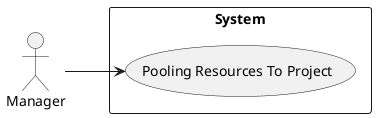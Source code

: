 @startuml

left to right direction
actor "Manager" as fc
rectangle System {
  usecase "Pooling Resources To Project" as UC1
}
fc --> UC1

@enduml